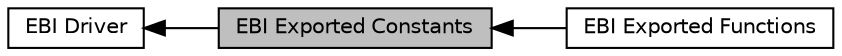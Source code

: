 digraph "EBI Exported Constants"
{
  edge [fontname="Helvetica",fontsize="10",labelfontname="Helvetica",labelfontsize="10"];
  node [fontname="Helvetica",fontsize="10",shape=box];
  rankdir=LR;
  Node2 [label="EBI Driver",height=0.2,width=0.4,color="black", fillcolor="white", style="filled",URL="$de/d1c/group___n_a_n_o100___e_b_i___driver.html",tooltip=" "];
  Node1 [label="EBI Exported Constants",height=0.2,width=0.4,color="black", fillcolor="grey75", style="filled", fontcolor="black",tooltip=" "];
  Node3 [label="EBI Exported Functions",height=0.2,width=0.4,color="black", fillcolor="white", style="filled",URL="$d2/d40/group___n_a_n_o100___e_b_i___e_x_p_o_r_t_e_d___f_u_n_c_t_i_o_n_s.html",tooltip=" "];
  Node2->Node1 [shape=plaintext, dir="back", style="solid"];
  Node1->Node3 [shape=plaintext, dir="back", style="solid"];
}
